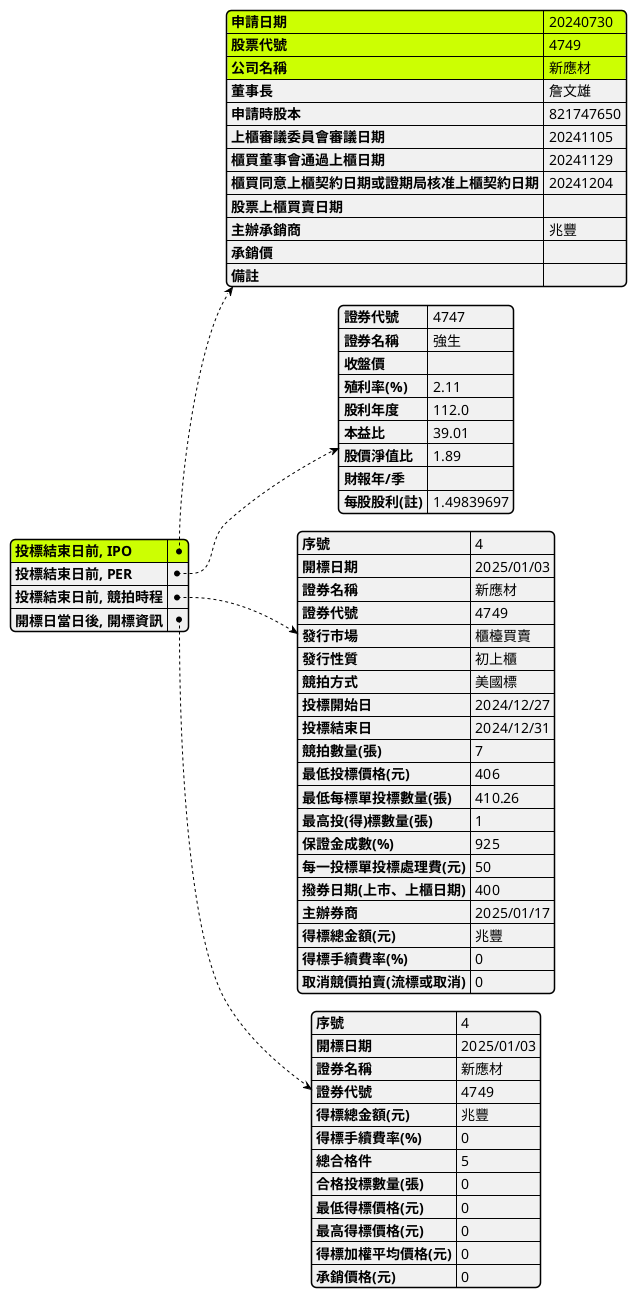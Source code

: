@startjson

skinparam BoxPadding 10
skinparam actorStyle awesome
skinparam LegendBorderThickness 1
skinparam backgroundColor transparent

#highlight  "投標結束日前, IPO"
#highlight  "投標結束日前, IPO" / "申請日期"
#highlight  "投標結束日前, IPO" / "股票代號"
#highlight  "投標結束日前, IPO" / "公司名稱"


{
  "投標結束日前, IPO": {
    "申請日期": "20240730",
    "股票代號": "4749",
    "公司名稱": "新應材",
    "董事長": "詹文雄",
    "申請時股本": "821747650",
    "上櫃審議委員會審議日期": "20241105",
    "櫃買董事會通過上櫃日期": "20241129",
    "櫃買同意上櫃契約日期或證期局核准上櫃契約日期": "20241204",
    "股票上櫃買賣日期": "",
    "主辦承銷商": "兆豐",
    "承銷價": "",
    "備註": ""
  },

  "投標結束日前, PER": {
    "證券代號": 4747,
    "證券名稱": "強生",
    "收盤價": "",
    "殖利率(%)": 2.11,
    "股利年度": 112.0,
    "本益比": 39.01,
    "股價淨值比": 1.89,
    "財報年/季": "",
    "每股股利(註)": 1.49839697
  },
  "投標結束日前, 競拍時程": {
    "序號": "4",
    "開標日期": "2025/01/03",
    "證券名稱": "新應材",
    "證券代號": "4749",
    "發行市場": "櫃檯買賣",
    "發行性質": "初上櫃",
    "競拍方式": "美國標",
    "投標開始日": "2024/12/27",
    "投標結束日": "2024/12/31",
    "競拍數量(張)": 7,
    "最低投標價格(元)": 406,
    "最低每標單投標數量(張)": 410.26,
    "最高投(得)標數量(張)": 1,
    "保證金成數(%)": 925,
    "每一投標單投標處理費(元)": 50,
    "撥券日期(上市、上櫃日期)": 400,
    "主辦券商": "2025/01/17",
    "得標總金額(元)": "兆豐",
    "得標手續費率(%)": 0,
    "取消競價拍賣(流標或取消)": 0
  },
  "開標日當日後, 開標資訊": {
    "序號": "4",
    "開標日期": "2025/01/03",
    "證券名稱": "新應材",
    "證券代號": "4749",
    "得標總金額(元)": "兆豐",
    "得標手續費率(%)": 0,
    "總合格件": 5,
    "合格投標數量(張)": 0,
    "最低得標價格(元)": 0,
    "最高得標價格(元)": 0,
    "得標加權平均價格(元)": 0,
    "承銷價格(元)": 0
  }
}
@endjson
